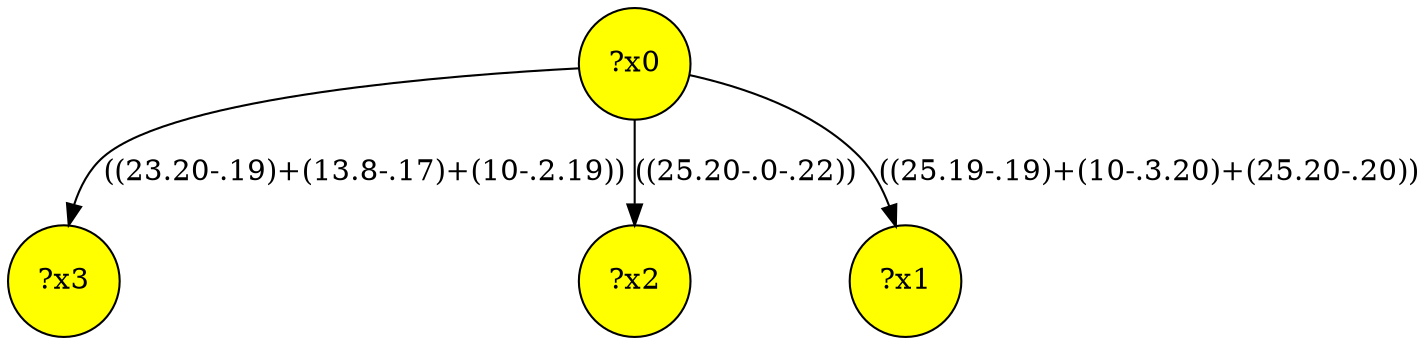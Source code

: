 digraph g {
	x3 [fillcolor="yellow", style="filled," shape=circle, label="?x3"];
	x0 [fillcolor="yellow", style="filled," shape=circle, label="?x0"];
	x2 [fillcolor="yellow", style="filled," shape=circle, label="?x2"];
	x1 [fillcolor="yellow", style="filled," shape=circle, label="?x1"];
	x0 -> x1 [label="((25.19-.19)+(10-.3.20)+(25.20-.20))"];
	x0 -> x2 [label="((25.20-.0-.22))"];
	x0 -> x3 [label="((23.20-.19)+(13.8-.17)+(10-.2.19))"];
}
